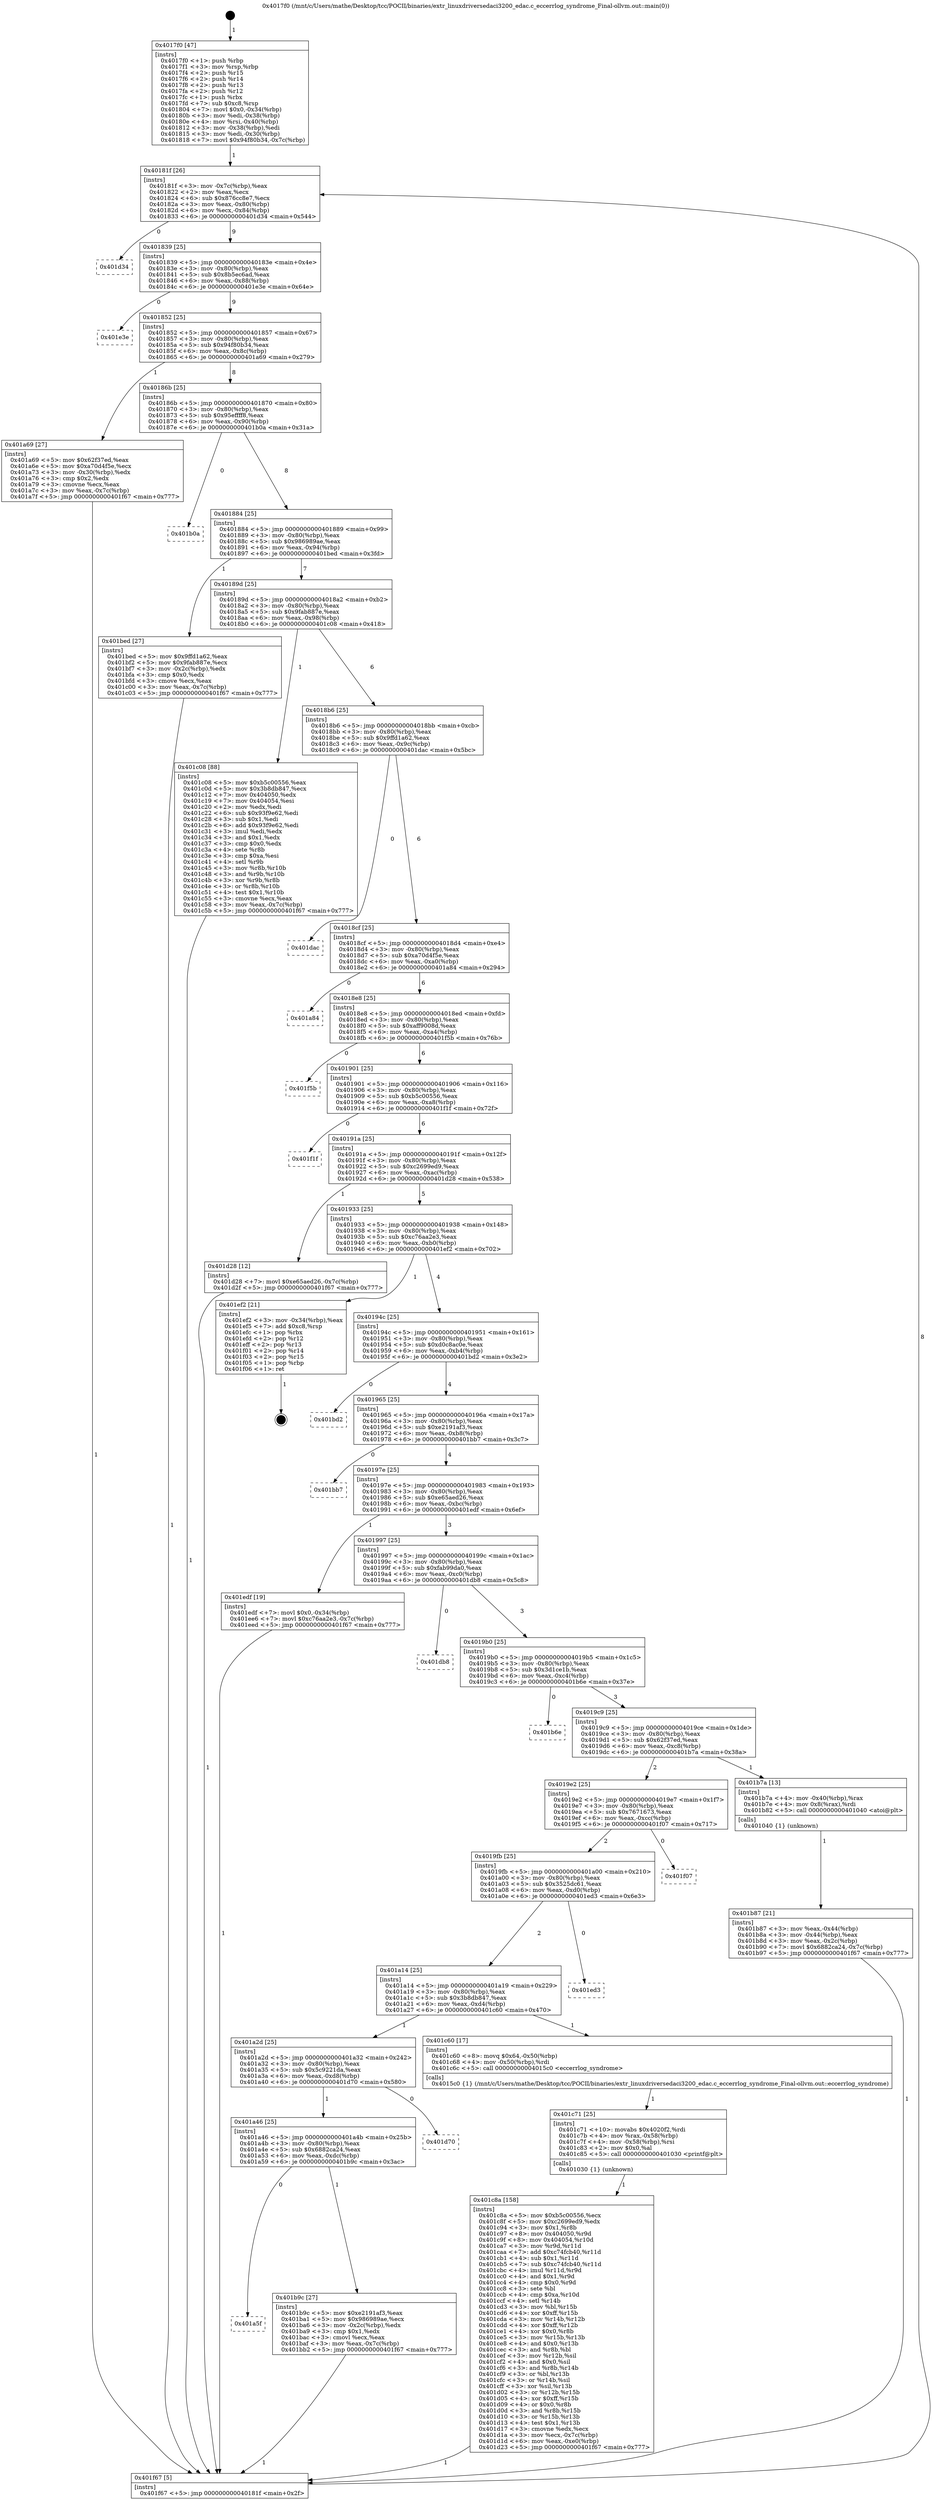 digraph "0x4017f0" {
  label = "0x4017f0 (/mnt/c/Users/mathe/Desktop/tcc/POCII/binaries/extr_linuxdriversedaci3200_edac.c_eccerrlog_syndrome_Final-ollvm.out::main(0))"
  labelloc = "t"
  node[shape=record]

  Entry [label="",width=0.3,height=0.3,shape=circle,fillcolor=black,style=filled]
  "0x40181f" [label="{
     0x40181f [26]\l
     | [instrs]\l
     &nbsp;&nbsp;0x40181f \<+3\>: mov -0x7c(%rbp),%eax\l
     &nbsp;&nbsp;0x401822 \<+2\>: mov %eax,%ecx\l
     &nbsp;&nbsp;0x401824 \<+6\>: sub $0x876cc8e7,%ecx\l
     &nbsp;&nbsp;0x40182a \<+3\>: mov %eax,-0x80(%rbp)\l
     &nbsp;&nbsp;0x40182d \<+6\>: mov %ecx,-0x84(%rbp)\l
     &nbsp;&nbsp;0x401833 \<+6\>: je 0000000000401d34 \<main+0x544\>\l
  }"]
  "0x401d34" [label="{
     0x401d34\l
  }", style=dashed]
  "0x401839" [label="{
     0x401839 [25]\l
     | [instrs]\l
     &nbsp;&nbsp;0x401839 \<+5\>: jmp 000000000040183e \<main+0x4e\>\l
     &nbsp;&nbsp;0x40183e \<+3\>: mov -0x80(%rbp),%eax\l
     &nbsp;&nbsp;0x401841 \<+5\>: sub $0x8b5ec6ad,%eax\l
     &nbsp;&nbsp;0x401846 \<+6\>: mov %eax,-0x88(%rbp)\l
     &nbsp;&nbsp;0x40184c \<+6\>: je 0000000000401e3e \<main+0x64e\>\l
  }"]
  Exit [label="",width=0.3,height=0.3,shape=circle,fillcolor=black,style=filled,peripheries=2]
  "0x401e3e" [label="{
     0x401e3e\l
  }", style=dashed]
  "0x401852" [label="{
     0x401852 [25]\l
     | [instrs]\l
     &nbsp;&nbsp;0x401852 \<+5\>: jmp 0000000000401857 \<main+0x67\>\l
     &nbsp;&nbsp;0x401857 \<+3\>: mov -0x80(%rbp),%eax\l
     &nbsp;&nbsp;0x40185a \<+5\>: sub $0x94f80b34,%eax\l
     &nbsp;&nbsp;0x40185f \<+6\>: mov %eax,-0x8c(%rbp)\l
     &nbsp;&nbsp;0x401865 \<+6\>: je 0000000000401a69 \<main+0x279\>\l
  }"]
  "0x401c8a" [label="{
     0x401c8a [158]\l
     | [instrs]\l
     &nbsp;&nbsp;0x401c8a \<+5\>: mov $0xb5c00556,%ecx\l
     &nbsp;&nbsp;0x401c8f \<+5\>: mov $0xc2699ed9,%edx\l
     &nbsp;&nbsp;0x401c94 \<+3\>: mov $0x1,%r8b\l
     &nbsp;&nbsp;0x401c97 \<+8\>: mov 0x404050,%r9d\l
     &nbsp;&nbsp;0x401c9f \<+8\>: mov 0x404054,%r10d\l
     &nbsp;&nbsp;0x401ca7 \<+3\>: mov %r9d,%r11d\l
     &nbsp;&nbsp;0x401caa \<+7\>: add $0xc74fcb40,%r11d\l
     &nbsp;&nbsp;0x401cb1 \<+4\>: sub $0x1,%r11d\l
     &nbsp;&nbsp;0x401cb5 \<+7\>: sub $0xc74fcb40,%r11d\l
     &nbsp;&nbsp;0x401cbc \<+4\>: imul %r11d,%r9d\l
     &nbsp;&nbsp;0x401cc0 \<+4\>: and $0x1,%r9d\l
     &nbsp;&nbsp;0x401cc4 \<+4\>: cmp $0x0,%r9d\l
     &nbsp;&nbsp;0x401cc8 \<+3\>: sete %bl\l
     &nbsp;&nbsp;0x401ccb \<+4\>: cmp $0xa,%r10d\l
     &nbsp;&nbsp;0x401ccf \<+4\>: setl %r14b\l
     &nbsp;&nbsp;0x401cd3 \<+3\>: mov %bl,%r15b\l
     &nbsp;&nbsp;0x401cd6 \<+4\>: xor $0xff,%r15b\l
     &nbsp;&nbsp;0x401cda \<+3\>: mov %r14b,%r12b\l
     &nbsp;&nbsp;0x401cdd \<+4\>: xor $0xff,%r12b\l
     &nbsp;&nbsp;0x401ce1 \<+4\>: xor $0x0,%r8b\l
     &nbsp;&nbsp;0x401ce5 \<+3\>: mov %r15b,%r13b\l
     &nbsp;&nbsp;0x401ce8 \<+4\>: and $0x0,%r13b\l
     &nbsp;&nbsp;0x401cec \<+3\>: and %r8b,%bl\l
     &nbsp;&nbsp;0x401cef \<+3\>: mov %r12b,%sil\l
     &nbsp;&nbsp;0x401cf2 \<+4\>: and $0x0,%sil\l
     &nbsp;&nbsp;0x401cf6 \<+3\>: and %r8b,%r14b\l
     &nbsp;&nbsp;0x401cf9 \<+3\>: or %bl,%r13b\l
     &nbsp;&nbsp;0x401cfc \<+3\>: or %r14b,%sil\l
     &nbsp;&nbsp;0x401cff \<+3\>: xor %sil,%r13b\l
     &nbsp;&nbsp;0x401d02 \<+3\>: or %r12b,%r15b\l
     &nbsp;&nbsp;0x401d05 \<+4\>: xor $0xff,%r15b\l
     &nbsp;&nbsp;0x401d09 \<+4\>: or $0x0,%r8b\l
     &nbsp;&nbsp;0x401d0d \<+3\>: and %r8b,%r15b\l
     &nbsp;&nbsp;0x401d10 \<+3\>: or %r15b,%r13b\l
     &nbsp;&nbsp;0x401d13 \<+4\>: test $0x1,%r13b\l
     &nbsp;&nbsp;0x401d17 \<+3\>: cmovne %edx,%ecx\l
     &nbsp;&nbsp;0x401d1a \<+3\>: mov %ecx,-0x7c(%rbp)\l
     &nbsp;&nbsp;0x401d1d \<+6\>: mov %eax,-0xe0(%rbp)\l
     &nbsp;&nbsp;0x401d23 \<+5\>: jmp 0000000000401f67 \<main+0x777\>\l
  }"]
  "0x401a69" [label="{
     0x401a69 [27]\l
     | [instrs]\l
     &nbsp;&nbsp;0x401a69 \<+5\>: mov $0x62f37ed,%eax\l
     &nbsp;&nbsp;0x401a6e \<+5\>: mov $0xa70d4f5e,%ecx\l
     &nbsp;&nbsp;0x401a73 \<+3\>: mov -0x30(%rbp),%edx\l
     &nbsp;&nbsp;0x401a76 \<+3\>: cmp $0x2,%edx\l
     &nbsp;&nbsp;0x401a79 \<+3\>: cmovne %ecx,%eax\l
     &nbsp;&nbsp;0x401a7c \<+3\>: mov %eax,-0x7c(%rbp)\l
     &nbsp;&nbsp;0x401a7f \<+5\>: jmp 0000000000401f67 \<main+0x777\>\l
  }"]
  "0x40186b" [label="{
     0x40186b [25]\l
     | [instrs]\l
     &nbsp;&nbsp;0x40186b \<+5\>: jmp 0000000000401870 \<main+0x80\>\l
     &nbsp;&nbsp;0x401870 \<+3\>: mov -0x80(%rbp),%eax\l
     &nbsp;&nbsp;0x401873 \<+5\>: sub $0x95effff8,%eax\l
     &nbsp;&nbsp;0x401878 \<+6\>: mov %eax,-0x90(%rbp)\l
     &nbsp;&nbsp;0x40187e \<+6\>: je 0000000000401b0a \<main+0x31a\>\l
  }"]
  "0x401f67" [label="{
     0x401f67 [5]\l
     | [instrs]\l
     &nbsp;&nbsp;0x401f67 \<+5\>: jmp 000000000040181f \<main+0x2f\>\l
  }"]
  "0x4017f0" [label="{
     0x4017f0 [47]\l
     | [instrs]\l
     &nbsp;&nbsp;0x4017f0 \<+1\>: push %rbp\l
     &nbsp;&nbsp;0x4017f1 \<+3\>: mov %rsp,%rbp\l
     &nbsp;&nbsp;0x4017f4 \<+2\>: push %r15\l
     &nbsp;&nbsp;0x4017f6 \<+2\>: push %r14\l
     &nbsp;&nbsp;0x4017f8 \<+2\>: push %r13\l
     &nbsp;&nbsp;0x4017fa \<+2\>: push %r12\l
     &nbsp;&nbsp;0x4017fc \<+1\>: push %rbx\l
     &nbsp;&nbsp;0x4017fd \<+7\>: sub $0xc8,%rsp\l
     &nbsp;&nbsp;0x401804 \<+7\>: movl $0x0,-0x34(%rbp)\l
     &nbsp;&nbsp;0x40180b \<+3\>: mov %edi,-0x38(%rbp)\l
     &nbsp;&nbsp;0x40180e \<+4\>: mov %rsi,-0x40(%rbp)\l
     &nbsp;&nbsp;0x401812 \<+3\>: mov -0x38(%rbp),%edi\l
     &nbsp;&nbsp;0x401815 \<+3\>: mov %edi,-0x30(%rbp)\l
     &nbsp;&nbsp;0x401818 \<+7\>: movl $0x94f80b34,-0x7c(%rbp)\l
  }"]
  "0x401c71" [label="{
     0x401c71 [25]\l
     | [instrs]\l
     &nbsp;&nbsp;0x401c71 \<+10\>: movabs $0x4020f2,%rdi\l
     &nbsp;&nbsp;0x401c7b \<+4\>: mov %rax,-0x58(%rbp)\l
     &nbsp;&nbsp;0x401c7f \<+4\>: mov -0x58(%rbp),%rsi\l
     &nbsp;&nbsp;0x401c83 \<+2\>: mov $0x0,%al\l
     &nbsp;&nbsp;0x401c85 \<+5\>: call 0000000000401030 \<printf@plt\>\l
     | [calls]\l
     &nbsp;&nbsp;0x401030 \{1\} (unknown)\l
  }"]
  "0x401b0a" [label="{
     0x401b0a\l
  }", style=dashed]
  "0x401884" [label="{
     0x401884 [25]\l
     | [instrs]\l
     &nbsp;&nbsp;0x401884 \<+5\>: jmp 0000000000401889 \<main+0x99\>\l
     &nbsp;&nbsp;0x401889 \<+3\>: mov -0x80(%rbp),%eax\l
     &nbsp;&nbsp;0x40188c \<+5\>: sub $0x986989ae,%eax\l
     &nbsp;&nbsp;0x401891 \<+6\>: mov %eax,-0x94(%rbp)\l
     &nbsp;&nbsp;0x401897 \<+6\>: je 0000000000401bed \<main+0x3fd\>\l
  }"]
  "0x401a5f" [label="{
     0x401a5f\l
  }", style=dashed]
  "0x401bed" [label="{
     0x401bed [27]\l
     | [instrs]\l
     &nbsp;&nbsp;0x401bed \<+5\>: mov $0x9ffd1a62,%eax\l
     &nbsp;&nbsp;0x401bf2 \<+5\>: mov $0x9fab887e,%ecx\l
     &nbsp;&nbsp;0x401bf7 \<+3\>: mov -0x2c(%rbp),%edx\l
     &nbsp;&nbsp;0x401bfa \<+3\>: cmp $0x0,%edx\l
     &nbsp;&nbsp;0x401bfd \<+3\>: cmove %ecx,%eax\l
     &nbsp;&nbsp;0x401c00 \<+3\>: mov %eax,-0x7c(%rbp)\l
     &nbsp;&nbsp;0x401c03 \<+5\>: jmp 0000000000401f67 \<main+0x777\>\l
  }"]
  "0x40189d" [label="{
     0x40189d [25]\l
     | [instrs]\l
     &nbsp;&nbsp;0x40189d \<+5\>: jmp 00000000004018a2 \<main+0xb2\>\l
     &nbsp;&nbsp;0x4018a2 \<+3\>: mov -0x80(%rbp),%eax\l
     &nbsp;&nbsp;0x4018a5 \<+5\>: sub $0x9fab887e,%eax\l
     &nbsp;&nbsp;0x4018aa \<+6\>: mov %eax,-0x98(%rbp)\l
     &nbsp;&nbsp;0x4018b0 \<+6\>: je 0000000000401c08 \<main+0x418\>\l
  }"]
  "0x401b9c" [label="{
     0x401b9c [27]\l
     | [instrs]\l
     &nbsp;&nbsp;0x401b9c \<+5\>: mov $0xe2191af3,%eax\l
     &nbsp;&nbsp;0x401ba1 \<+5\>: mov $0x986989ae,%ecx\l
     &nbsp;&nbsp;0x401ba6 \<+3\>: mov -0x2c(%rbp),%edx\l
     &nbsp;&nbsp;0x401ba9 \<+3\>: cmp $0x1,%edx\l
     &nbsp;&nbsp;0x401bac \<+3\>: cmovl %ecx,%eax\l
     &nbsp;&nbsp;0x401baf \<+3\>: mov %eax,-0x7c(%rbp)\l
     &nbsp;&nbsp;0x401bb2 \<+5\>: jmp 0000000000401f67 \<main+0x777\>\l
  }"]
  "0x401c08" [label="{
     0x401c08 [88]\l
     | [instrs]\l
     &nbsp;&nbsp;0x401c08 \<+5\>: mov $0xb5c00556,%eax\l
     &nbsp;&nbsp;0x401c0d \<+5\>: mov $0x3b8db847,%ecx\l
     &nbsp;&nbsp;0x401c12 \<+7\>: mov 0x404050,%edx\l
     &nbsp;&nbsp;0x401c19 \<+7\>: mov 0x404054,%esi\l
     &nbsp;&nbsp;0x401c20 \<+2\>: mov %edx,%edi\l
     &nbsp;&nbsp;0x401c22 \<+6\>: sub $0x93f9e62,%edi\l
     &nbsp;&nbsp;0x401c28 \<+3\>: sub $0x1,%edi\l
     &nbsp;&nbsp;0x401c2b \<+6\>: add $0x93f9e62,%edi\l
     &nbsp;&nbsp;0x401c31 \<+3\>: imul %edi,%edx\l
     &nbsp;&nbsp;0x401c34 \<+3\>: and $0x1,%edx\l
     &nbsp;&nbsp;0x401c37 \<+3\>: cmp $0x0,%edx\l
     &nbsp;&nbsp;0x401c3a \<+4\>: sete %r8b\l
     &nbsp;&nbsp;0x401c3e \<+3\>: cmp $0xa,%esi\l
     &nbsp;&nbsp;0x401c41 \<+4\>: setl %r9b\l
     &nbsp;&nbsp;0x401c45 \<+3\>: mov %r8b,%r10b\l
     &nbsp;&nbsp;0x401c48 \<+3\>: and %r9b,%r10b\l
     &nbsp;&nbsp;0x401c4b \<+3\>: xor %r9b,%r8b\l
     &nbsp;&nbsp;0x401c4e \<+3\>: or %r8b,%r10b\l
     &nbsp;&nbsp;0x401c51 \<+4\>: test $0x1,%r10b\l
     &nbsp;&nbsp;0x401c55 \<+3\>: cmovne %ecx,%eax\l
     &nbsp;&nbsp;0x401c58 \<+3\>: mov %eax,-0x7c(%rbp)\l
     &nbsp;&nbsp;0x401c5b \<+5\>: jmp 0000000000401f67 \<main+0x777\>\l
  }"]
  "0x4018b6" [label="{
     0x4018b6 [25]\l
     | [instrs]\l
     &nbsp;&nbsp;0x4018b6 \<+5\>: jmp 00000000004018bb \<main+0xcb\>\l
     &nbsp;&nbsp;0x4018bb \<+3\>: mov -0x80(%rbp),%eax\l
     &nbsp;&nbsp;0x4018be \<+5\>: sub $0x9ffd1a62,%eax\l
     &nbsp;&nbsp;0x4018c3 \<+6\>: mov %eax,-0x9c(%rbp)\l
     &nbsp;&nbsp;0x4018c9 \<+6\>: je 0000000000401dac \<main+0x5bc\>\l
  }"]
  "0x401a46" [label="{
     0x401a46 [25]\l
     | [instrs]\l
     &nbsp;&nbsp;0x401a46 \<+5\>: jmp 0000000000401a4b \<main+0x25b\>\l
     &nbsp;&nbsp;0x401a4b \<+3\>: mov -0x80(%rbp),%eax\l
     &nbsp;&nbsp;0x401a4e \<+5\>: sub $0x6882ca24,%eax\l
     &nbsp;&nbsp;0x401a53 \<+6\>: mov %eax,-0xdc(%rbp)\l
     &nbsp;&nbsp;0x401a59 \<+6\>: je 0000000000401b9c \<main+0x3ac\>\l
  }"]
  "0x401dac" [label="{
     0x401dac\l
  }", style=dashed]
  "0x4018cf" [label="{
     0x4018cf [25]\l
     | [instrs]\l
     &nbsp;&nbsp;0x4018cf \<+5\>: jmp 00000000004018d4 \<main+0xe4\>\l
     &nbsp;&nbsp;0x4018d4 \<+3\>: mov -0x80(%rbp),%eax\l
     &nbsp;&nbsp;0x4018d7 \<+5\>: sub $0xa70d4f5e,%eax\l
     &nbsp;&nbsp;0x4018dc \<+6\>: mov %eax,-0xa0(%rbp)\l
     &nbsp;&nbsp;0x4018e2 \<+6\>: je 0000000000401a84 \<main+0x294\>\l
  }"]
  "0x401d70" [label="{
     0x401d70\l
  }", style=dashed]
  "0x401a84" [label="{
     0x401a84\l
  }", style=dashed]
  "0x4018e8" [label="{
     0x4018e8 [25]\l
     | [instrs]\l
     &nbsp;&nbsp;0x4018e8 \<+5\>: jmp 00000000004018ed \<main+0xfd\>\l
     &nbsp;&nbsp;0x4018ed \<+3\>: mov -0x80(%rbp),%eax\l
     &nbsp;&nbsp;0x4018f0 \<+5\>: sub $0xaff9008d,%eax\l
     &nbsp;&nbsp;0x4018f5 \<+6\>: mov %eax,-0xa4(%rbp)\l
     &nbsp;&nbsp;0x4018fb \<+6\>: je 0000000000401f5b \<main+0x76b\>\l
  }"]
  "0x401a2d" [label="{
     0x401a2d [25]\l
     | [instrs]\l
     &nbsp;&nbsp;0x401a2d \<+5\>: jmp 0000000000401a32 \<main+0x242\>\l
     &nbsp;&nbsp;0x401a32 \<+3\>: mov -0x80(%rbp),%eax\l
     &nbsp;&nbsp;0x401a35 \<+5\>: sub $0x5c9221da,%eax\l
     &nbsp;&nbsp;0x401a3a \<+6\>: mov %eax,-0xd8(%rbp)\l
     &nbsp;&nbsp;0x401a40 \<+6\>: je 0000000000401d70 \<main+0x580\>\l
  }"]
  "0x401f5b" [label="{
     0x401f5b\l
  }", style=dashed]
  "0x401901" [label="{
     0x401901 [25]\l
     | [instrs]\l
     &nbsp;&nbsp;0x401901 \<+5\>: jmp 0000000000401906 \<main+0x116\>\l
     &nbsp;&nbsp;0x401906 \<+3\>: mov -0x80(%rbp),%eax\l
     &nbsp;&nbsp;0x401909 \<+5\>: sub $0xb5c00556,%eax\l
     &nbsp;&nbsp;0x40190e \<+6\>: mov %eax,-0xa8(%rbp)\l
     &nbsp;&nbsp;0x401914 \<+6\>: je 0000000000401f1f \<main+0x72f\>\l
  }"]
  "0x401c60" [label="{
     0x401c60 [17]\l
     | [instrs]\l
     &nbsp;&nbsp;0x401c60 \<+8\>: movq $0x64,-0x50(%rbp)\l
     &nbsp;&nbsp;0x401c68 \<+4\>: mov -0x50(%rbp),%rdi\l
     &nbsp;&nbsp;0x401c6c \<+5\>: call 00000000004015c0 \<eccerrlog_syndrome\>\l
     | [calls]\l
     &nbsp;&nbsp;0x4015c0 \{1\} (/mnt/c/Users/mathe/Desktop/tcc/POCII/binaries/extr_linuxdriversedaci3200_edac.c_eccerrlog_syndrome_Final-ollvm.out::eccerrlog_syndrome)\l
  }"]
  "0x401f1f" [label="{
     0x401f1f\l
  }", style=dashed]
  "0x40191a" [label="{
     0x40191a [25]\l
     | [instrs]\l
     &nbsp;&nbsp;0x40191a \<+5\>: jmp 000000000040191f \<main+0x12f\>\l
     &nbsp;&nbsp;0x40191f \<+3\>: mov -0x80(%rbp),%eax\l
     &nbsp;&nbsp;0x401922 \<+5\>: sub $0xc2699ed9,%eax\l
     &nbsp;&nbsp;0x401927 \<+6\>: mov %eax,-0xac(%rbp)\l
     &nbsp;&nbsp;0x40192d \<+6\>: je 0000000000401d28 \<main+0x538\>\l
  }"]
  "0x401a14" [label="{
     0x401a14 [25]\l
     | [instrs]\l
     &nbsp;&nbsp;0x401a14 \<+5\>: jmp 0000000000401a19 \<main+0x229\>\l
     &nbsp;&nbsp;0x401a19 \<+3\>: mov -0x80(%rbp),%eax\l
     &nbsp;&nbsp;0x401a1c \<+5\>: sub $0x3b8db847,%eax\l
     &nbsp;&nbsp;0x401a21 \<+6\>: mov %eax,-0xd4(%rbp)\l
     &nbsp;&nbsp;0x401a27 \<+6\>: je 0000000000401c60 \<main+0x470\>\l
  }"]
  "0x401d28" [label="{
     0x401d28 [12]\l
     | [instrs]\l
     &nbsp;&nbsp;0x401d28 \<+7\>: movl $0xe65aed26,-0x7c(%rbp)\l
     &nbsp;&nbsp;0x401d2f \<+5\>: jmp 0000000000401f67 \<main+0x777\>\l
  }"]
  "0x401933" [label="{
     0x401933 [25]\l
     | [instrs]\l
     &nbsp;&nbsp;0x401933 \<+5\>: jmp 0000000000401938 \<main+0x148\>\l
     &nbsp;&nbsp;0x401938 \<+3\>: mov -0x80(%rbp),%eax\l
     &nbsp;&nbsp;0x40193b \<+5\>: sub $0xc76aa2e3,%eax\l
     &nbsp;&nbsp;0x401940 \<+6\>: mov %eax,-0xb0(%rbp)\l
     &nbsp;&nbsp;0x401946 \<+6\>: je 0000000000401ef2 \<main+0x702\>\l
  }"]
  "0x401ed3" [label="{
     0x401ed3\l
  }", style=dashed]
  "0x401ef2" [label="{
     0x401ef2 [21]\l
     | [instrs]\l
     &nbsp;&nbsp;0x401ef2 \<+3\>: mov -0x34(%rbp),%eax\l
     &nbsp;&nbsp;0x401ef5 \<+7\>: add $0xc8,%rsp\l
     &nbsp;&nbsp;0x401efc \<+1\>: pop %rbx\l
     &nbsp;&nbsp;0x401efd \<+2\>: pop %r12\l
     &nbsp;&nbsp;0x401eff \<+2\>: pop %r13\l
     &nbsp;&nbsp;0x401f01 \<+2\>: pop %r14\l
     &nbsp;&nbsp;0x401f03 \<+2\>: pop %r15\l
     &nbsp;&nbsp;0x401f05 \<+1\>: pop %rbp\l
     &nbsp;&nbsp;0x401f06 \<+1\>: ret\l
  }"]
  "0x40194c" [label="{
     0x40194c [25]\l
     | [instrs]\l
     &nbsp;&nbsp;0x40194c \<+5\>: jmp 0000000000401951 \<main+0x161\>\l
     &nbsp;&nbsp;0x401951 \<+3\>: mov -0x80(%rbp),%eax\l
     &nbsp;&nbsp;0x401954 \<+5\>: sub $0xd0c8ac0e,%eax\l
     &nbsp;&nbsp;0x401959 \<+6\>: mov %eax,-0xb4(%rbp)\l
     &nbsp;&nbsp;0x40195f \<+6\>: je 0000000000401bd2 \<main+0x3e2\>\l
  }"]
  "0x4019fb" [label="{
     0x4019fb [25]\l
     | [instrs]\l
     &nbsp;&nbsp;0x4019fb \<+5\>: jmp 0000000000401a00 \<main+0x210\>\l
     &nbsp;&nbsp;0x401a00 \<+3\>: mov -0x80(%rbp),%eax\l
     &nbsp;&nbsp;0x401a03 \<+5\>: sub $0x3525dc61,%eax\l
     &nbsp;&nbsp;0x401a08 \<+6\>: mov %eax,-0xd0(%rbp)\l
     &nbsp;&nbsp;0x401a0e \<+6\>: je 0000000000401ed3 \<main+0x6e3\>\l
  }"]
  "0x401bd2" [label="{
     0x401bd2\l
  }", style=dashed]
  "0x401965" [label="{
     0x401965 [25]\l
     | [instrs]\l
     &nbsp;&nbsp;0x401965 \<+5\>: jmp 000000000040196a \<main+0x17a\>\l
     &nbsp;&nbsp;0x40196a \<+3\>: mov -0x80(%rbp),%eax\l
     &nbsp;&nbsp;0x40196d \<+5\>: sub $0xe2191af3,%eax\l
     &nbsp;&nbsp;0x401972 \<+6\>: mov %eax,-0xb8(%rbp)\l
     &nbsp;&nbsp;0x401978 \<+6\>: je 0000000000401bb7 \<main+0x3c7\>\l
  }"]
  "0x401f07" [label="{
     0x401f07\l
  }", style=dashed]
  "0x401bb7" [label="{
     0x401bb7\l
  }", style=dashed]
  "0x40197e" [label="{
     0x40197e [25]\l
     | [instrs]\l
     &nbsp;&nbsp;0x40197e \<+5\>: jmp 0000000000401983 \<main+0x193\>\l
     &nbsp;&nbsp;0x401983 \<+3\>: mov -0x80(%rbp),%eax\l
     &nbsp;&nbsp;0x401986 \<+5\>: sub $0xe65aed26,%eax\l
     &nbsp;&nbsp;0x40198b \<+6\>: mov %eax,-0xbc(%rbp)\l
     &nbsp;&nbsp;0x401991 \<+6\>: je 0000000000401edf \<main+0x6ef\>\l
  }"]
  "0x401b87" [label="{
     0x401b87 [21]\l
     | [instrs]\l
     &nbsp;&nbsp;0x401b87 \<+3\>: mov %eax,-0x44(%rbp)\l
     &nbsp;&nbsp;0x401b8a \<+3\>: mov -0x44(%rbp),%eax\l
     &nbsp;&nbsp;0x401b8d \<+3\>: mov %eax,-0x2c(%rbp)\l
     &nbsp;&nbsp;0x401b90 \<+7\>: movl $0x6882ca24,-0x7c(%rbp)\l
     &nbsp;&nbsp;0x401b97 \<+5\>: jmp 0000000000401f67 \<main+0x777\>\l
  }"]
  "0x401edf" [label="{
     0x401edf [19]\l
     | [instrs]\l
     &nbsp;&nbsp;0x401edf \<+7\>: movl $0x0,-0x34(%rbp)\l
     &nbsp;&nbsp;0x401ee6 \<+7\>: movl $0xc76aa2e3,-0x7c(%rbp)\l
     &nbsp;&nbsp;0x401eed \<+5\>: jmp 0000000000401f67 \<main+0x777\>\l
  }"]
  "0x401997" [label="{
     0x401997 [25]\l
     | [instrs]\l
     &nbsp;&nbsp;0x401997 \<+5\>: jmp 000000000040199c \<main+0x1ac\>\l
     &nbsp;&nbsp;0x40199c \<+3\>: mov -0x80(%rbp),%eax\l
     &nbsp;&nbsp;0x40199f \<+5\>: sub $0xfab99da0,%eax\l
     &nbsp;&nbsp;0x4019a4 \<+6\>: mov %eax,-0xc0(%rbp)\l
     &nbsp;&nbsp;0x4019aa \<+6\>: je 0000000000401db8 \<main+0x5c8\>\l
  }"]
  "0x4019e2" [label="{
     0x4019e2 [25]\l
     | [instrs]\l
     &nbsp;&nbsp;0x4019e2 \<+5\>: jmp 00000000004019e7 \<main+0x1f7\>\l
     &nbsp;&nbsp;0x4019e7 \<+3\>: mov -0x80(%rbp),%eax\l
     &nbsp;&nbsp;0x4019ea \<+5\>: sub $0x7671673,%eax\l
     &nbsp;&nbsp;0x4019ef \<+6\>: mov %eax,-0xcc(%rbp)\l
     &nbsp;&nbsp;0x4019f5 \<+6\>: je 0000000000401f07 \<main+0x717\>\l
  }"]
  "0x401db8" [label="{
     0x401db8\l
  }", style=dashed]
  "0x4019b0" [label="{
     0x4019b0 [25]\l
     | [instrs]\l
     &nbsp;&nbsp;0x4019b0 \<+5\>: jmp 00000000004019b5 \<main+0x1c5\>\l
     &nbsp;&nbsp;0x4019b5 \<+3\>: mov -0x80(%rbp),%eax\l
     &nbsp;&nbsp;0x4019b8 \<+5\>: sub $0x3d1ce1b,%eax\l
     &nbsp;&nbsp;0x4019bd \<+6\>: mov %eax,-0xc4(%rbp)\l
     &nbsp;&nbsp;0x4019c3 \<+6\>: je 0000000000401b6e \<main+0x37e\>\l
  }"]
  "0x401b7a" [label="{
     0x401b7a [13]\l
     | [instrs]\l
     &nbsp;&nbsp;0x401b7a \<+4\>: mov -0x40(%rbp),%rax\l
     &nbsp;&nbsp;0x401b7e \<+4\>: mov 0x8(%rax),%rdi\l
     &nbsp;&nbsp;0x401b82 \<+5\>: call 0000000000401040 \<atoi@plt\>\l
     | [calls]\l
     &nbsp;&nbsp;0x401040 \{1\} (unknown)\l
  }"]
  "0x401b6e" [label="{
     0x401b6e\l
  }", style=dashed]
  "0x4019c9" [label="{
     0x4019c9 [25]\l
     | [instrs]\l
     &nbsp;&nbsp;0x4019c9 \<+5\>: jmp 00000000004019ce \<main+0x1de\>\l
     &nbsp;&nbsp;0x4019ce \<+3\>: mov -0x80(%rbp),%eax\l
     &nbsp;&nbsp;0x4019d1 \<+5\>: sub $0x62f37ed,%eax\l
     &nbsp;&nbsp;0x4019d6 \<+6\>: mov %eax,-0xc8(%rbp)\l
     &nbsp;&nbsp;0x4019dc \<+6\>: je 0000000000401b7a \<main+0x38a\>\l
  }"]
  Entry -> "0x4017f0" [label=" 1"]
  "0x40181f" -> "0x401d34" [label=" 0"]
  "0x40181f" -> "0x401839" [label=" 9"]
  "0x401ef2" -> Exit [label=" 1"]
  "0x401839" -> "0x401e3e" [label=" 0"]
  "0x401839" -> "0x401852" [label=" 9"]
  "0x401edf" -> "0x401f67" [label=" 1"]
  "0x401852" -> "0x401a69" [label=" 1"]
  "0x401852" -> "0x40186b" [label=" 8"]
  "0x401a69" -> "0x401f67" [label=" 1"]
  "0x4017f0" -> "0x40181f" [label=" 1"]
  "0x401f67" -> "0x40181f" [label=" 8"]
  "0x401d28" -> "0x401f67" [label=" 1"]
  "0x40186b" -> "0x401b0a" [label=" 0"]
  "0x40186b" -> "0x401884" [label=" 8"]
  "0x401c8a" -> "0x401f67" [label=" 1"]
  "0x401884" -> "0x401bed" [label=" 1"]
  "0x401884" -> "0x40189d" [label=" 7"]
  "0x401c71" -> "0x401c8a" [label=" 1"]
  "0x40189d" -> "0x401c08" [label=" 1"]
  "0x40189d" -> "0x4018b6" [label=" 6"]
  "0x401c60" -> "0x401c71" [label=" 1"]
  "0x4018b6" -> "0x401dac" [label=" 0"]
  "0x4018b6" -> "0x4018cf" [label=" 6"]
  "0x401bed" -> "0x401f67" [label=" 1"]
  "0x4018cf" -> "0x401a84" [label=" 0"]
  "0x4018cf" -> "0x4018e8" [label=" 6"]
  "0x401b9c" -> "0x401f67" [label=" 1"]
  "0x4018e8" -> "0x401f5b" [label=" 0"]
  "0x4018e8" -> "0x401901" [label=" 6"]
  "0x401a46" -> "0x401b9c" [label=" 1"]
  "0x401901" -> "0x401f1f" [label=" 0"]
  "0x401901" -> "0x40191a" [label=" 6"]
  "0x401c08" -> "0x401f67" [label=" 1"]
  "0x40191a" -> "0x401d28" [label=" 1"]
  "0x40191a" -> "0x401933" [label=" 5"]
  "0x401a2d" -> "0x401d70" [label=" 0"]
  "0x401933" -> "0x401ef2" [label=" 1"]
  "0x401933" -> "0x40194c" [label=" 4"]
  "0x401a46" -> "0x401a5f" [label=" 0"]
  "0x40194c" -> "0x401bd2" [label=" 0"]
  "0x40194c" -> "0x401965" [label=" 4"]
  "0x401a14" -> "0x401c60" [label=" 1"]
  "0x401965" -> "0x401bb7" [label=" 0"]
  "0x401965" -> "0x40197e" [label=" 4"]
  "0x401a2d" -> "0x401a46" [label=" 1"]
  "0x40197e" -> "0x401edf" [label=" 1"]
  "0x40197e" -> "0x401997" [label=" 3"]
  "0x4019fb" -> "0x401ed3" [label=" 0"]
  "0x401997" -> "0x401db8" [label=" 0"]
  "0x401997" -> "0x4019b0" [label=" 3"]
  "0x401a14" -> "0x401a2d" [label=" 1"]
  "0x4019b0" -> "0x401b6e" [label=" 0"]
  "0x4019b0" -> "0x4019c9" [label=" 3"]
  "0x4019e2" -> "0x4019fb" [label=" 2"]
  "0x4019c9" -> "0x401b7a" [label=" 1"]
  "0x4019c9" -> "0x4019e2" [label=" 2"]
  "0x401b7a" -> "0x401b87" [label=" 1"]
  "0x401b87" -> "0x401f67" [label=" 1"]
  "0x4019fb" -> "0x401a14" [label=" 2"]
  "0x4019e2" -> "0x401f07" [label=" 0"]
}
